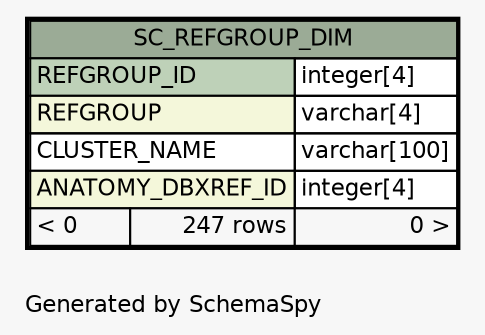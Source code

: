 // dot 2.38.0 on Windows 10 10.0
// SchemaSpy rev Unknown
digraph "oneDegreeRelationshipsDiagram" {
  graph [
    rankdir="RL"
    bgcolor="#f7f7f7"
    label="\nGenerated by SchemaSpy"
    labeljust="l"
    nodesep="0.18"
    ranksep="0.46"
    fontname="Helvetica"
    fontsize="11"
  ];
  node [
    fontname="Helvetica"
    fontsize="11"
    shape="plaintext"
  ];
  edge [
    arrowsize="0.8"
  ];
  "SC_REFGROUP_DIM" [
    label=<
    <TABLE BORDER="2" CELLBORDER="1" CELLSPACING="0" BGCOLOR="#ffffff">
      <TR><TD COLSPAN="3" BGCOLOR="#9bab96" ALIGN="CENTER">SC_REFGROUP_DIM</TD></TR>
      <TR><TD PORT="REFGROUP_ID" COLSPAN="2" BGCOLOR="#bed1b8" ALIGN="LEFT">REFGROUP_ID</TD><TD PORT="REFGROUP_ID.type" ALIGN="LEFT">integer[4]</TD></TR>
      <TR><TD PORT="REFGROUP" COLSPAN="2" BGCOLOR="#f4f7da" ALIGN="LEFT">REFGROUP</TD><TD PORT="REFGROUP.type" ALIGN="LEFT">varchar[4]</TD></TR>
      <TR><TD PORT="CLUSTER_NAME" COLSPAN="2" ALIGN="LEFT">CLUSTER_NAME</TD><TD PORT="CLUSTER_NAME.type" ALIGN="LEFT">varchar[100]</TD></TR>
      <TR><TD PORT="ANATOMY_DBXREF_ID" COLSPAN="2" BGCOLOR="#f4f7da" ALIGN="LEFT">ANATOMY_DBXREF_ID</TD><TD PORT="ANATOMY_DBXREF_ID.type" ALIGN="LEFT">integer[4]</TD></TR>
      <TR><TD ALIGN="LEFT" BGCOLOR="#f7f7f7">&lt; 0</TD><TD ALIGN="RIGHT" BGCOLOR="#f7f7f7">247 rows</TD><TD ALIGN="RIGHT" BGCOLOR="#f7f7f7">0 &gt;</TD></TR>
    </TABLE>>
    URL="SC_REFGROUP_DIM.html"
    tooltip="SC_REFGROUP_DIM"
  ];
}
